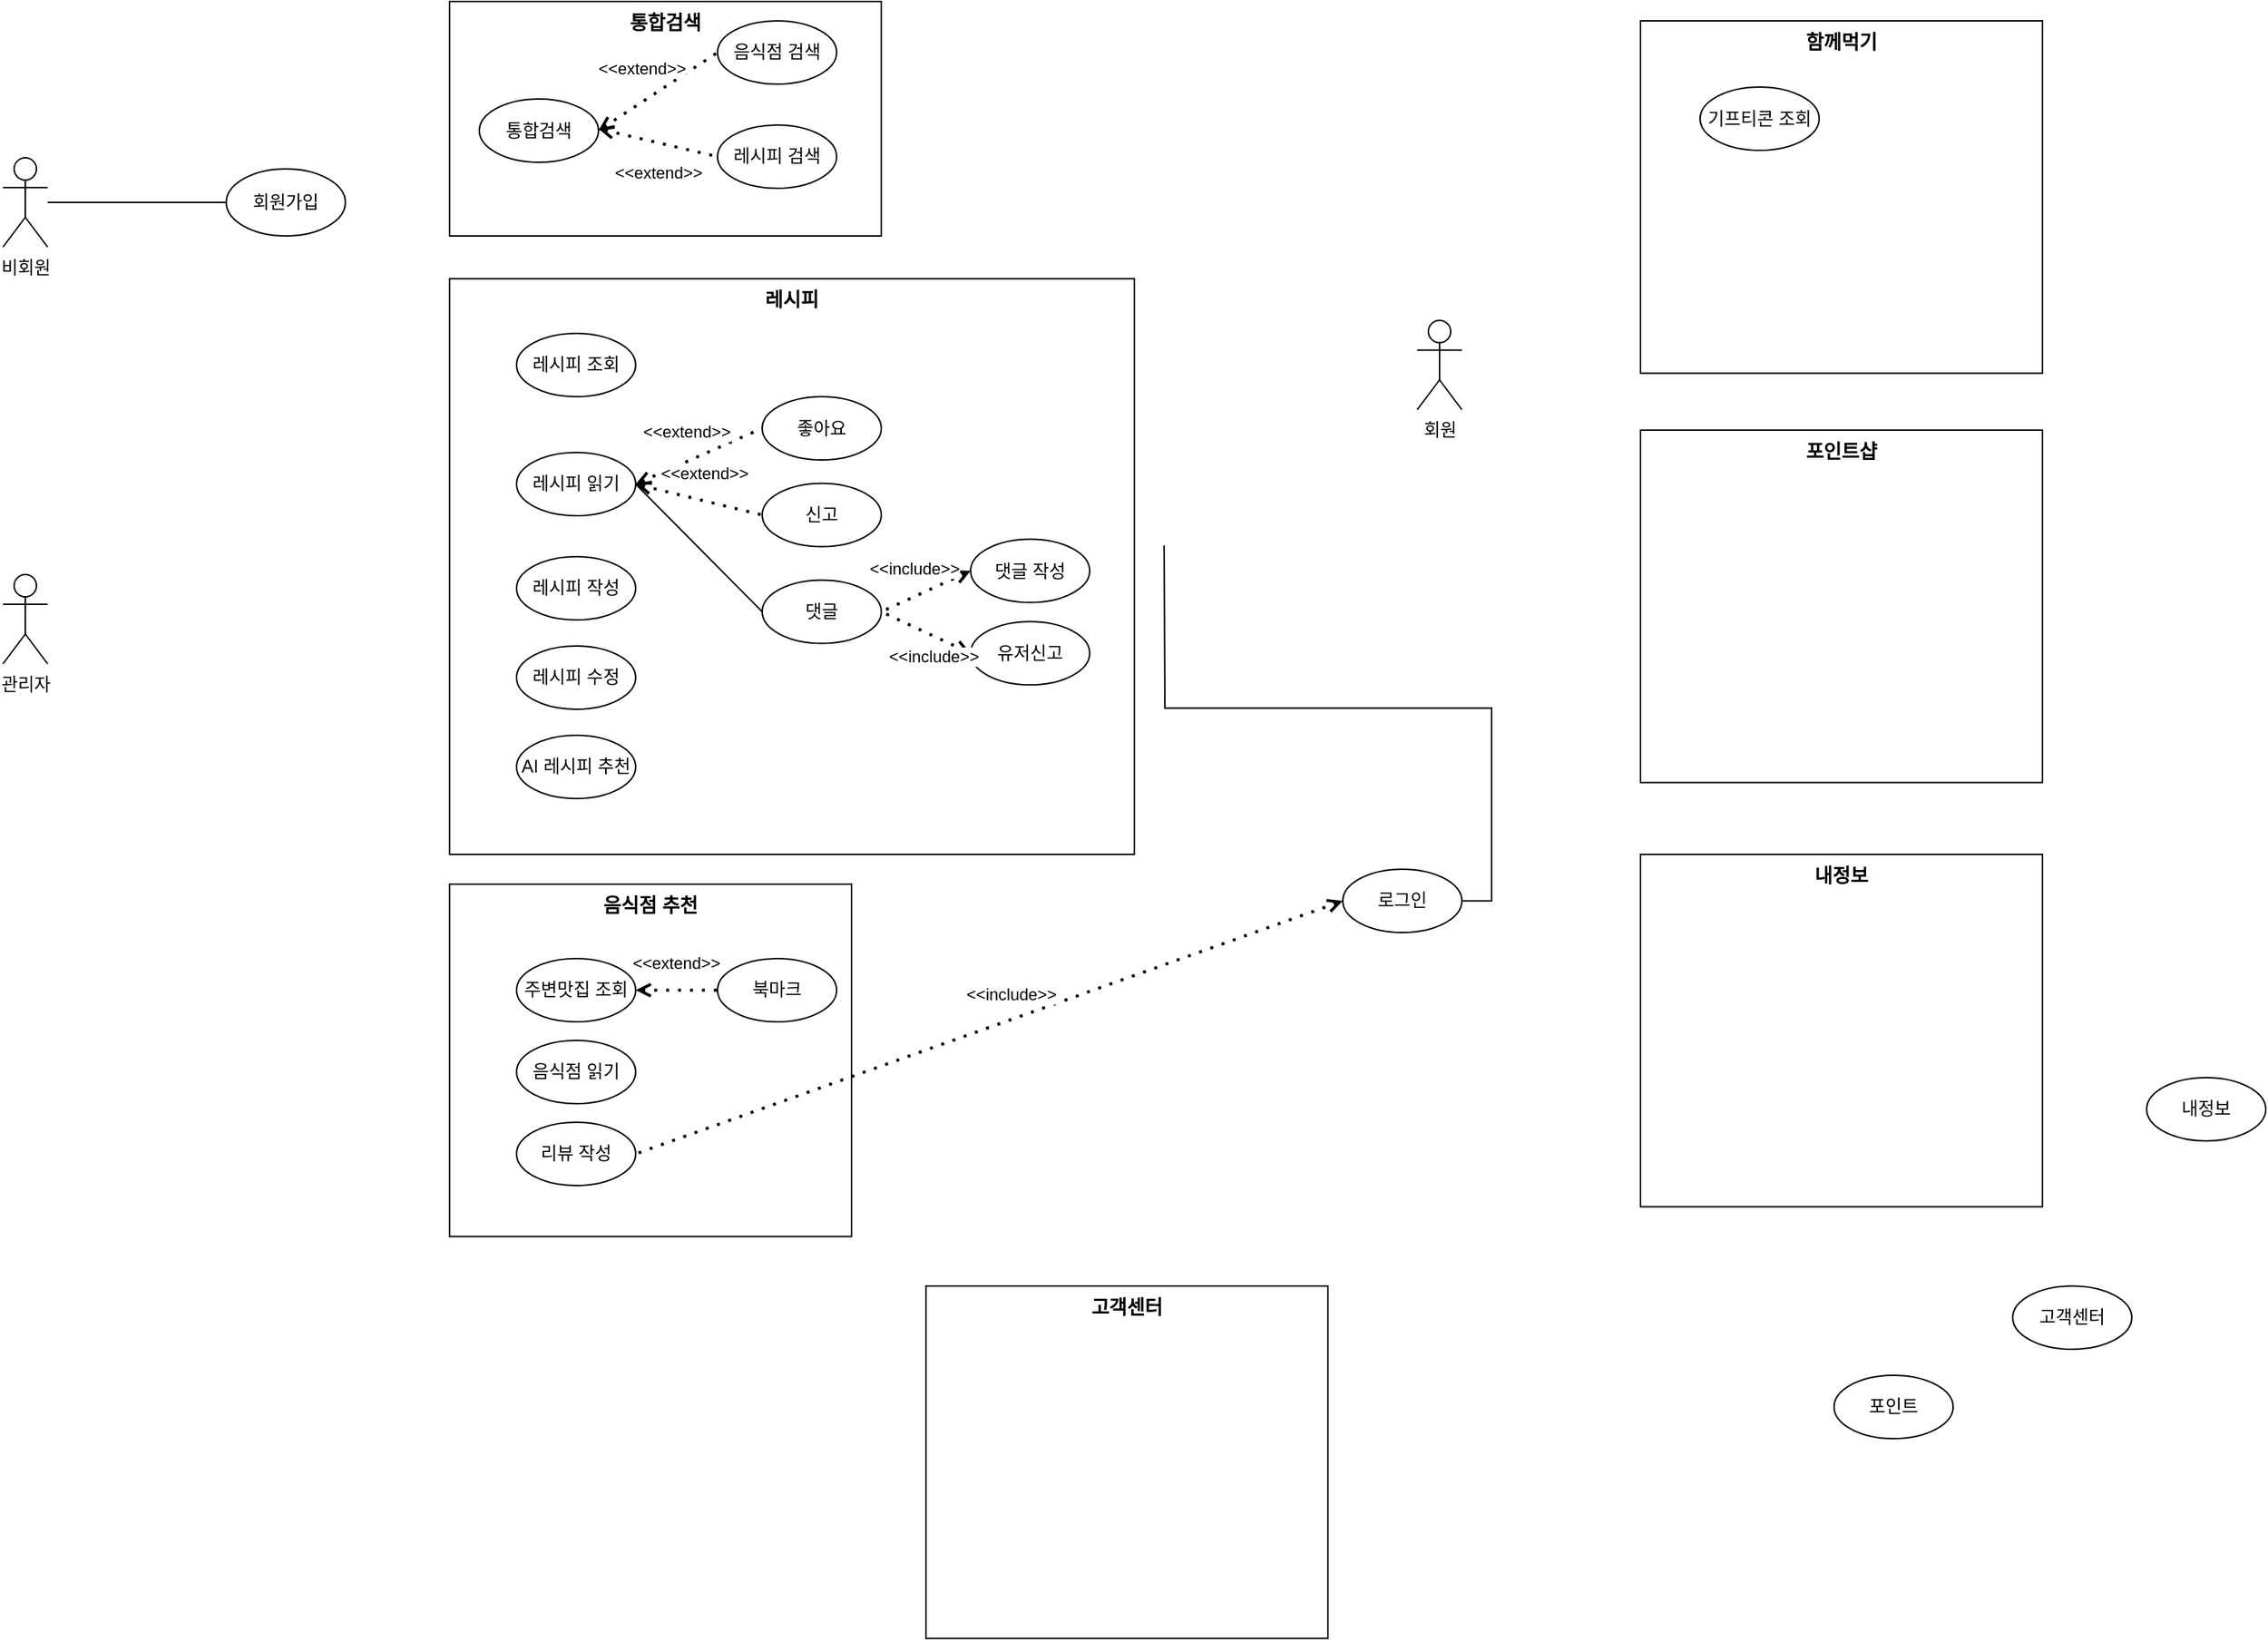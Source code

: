 <mxfile version="24.7.7">
  <diagram id="C5RBs43oDa-KdzZeNtuy" name="Page-1">
    <mxGraphModel dx="1287" dy="987" grid="1" gridSize="10" guides="1" tooltips="1" connect="1" arrows="1" fold="1" page="1" pageScale="1" pageWidth="827" pageHeight="1169" math="0" shadow="0">
      <root>
        <mxCell id="WIyWlLk6GJQsqaUBKTNV-0" />
        <mxCell id="WIyWlLk6GJQsqaUBKTNV-1" parent="WIyWlLk6GJQsqaUBKTNV-0" />
        <mxCell id="xehVfJE9UMpyUodYkDcd-84" value="함께먹기" style="rounded=0;whiteSpace=wrap;html=1;fontSize=13;verticalAlign=top;fontStyle=1" vertex="1" parent="WIyWlLk6GJQsqaUBKTNV-1">
          <mxGeometry x="1140" y="40" width="270" height="236.75" as="geometry" />
        </mxCell>
        <mxCell id="xehVfJE9UMpyUodYkDcd-76" value="음식점 추천" style="rounded=0;whiteSpace=wrap;html=1;fontSize=13;verticalAlign=top;fontStyle=1" vertex="1" parent="WIyWlLk6GJQsqaUBKTNV-1">
          <mxGeometry x="340" y="620" width="270" height="236.75" as="geometry" />
        </mxCell>
        <mxCell id="xehVfJE9UMpyUodYkDcd-74" value="레시피" style="rounded=0;whiteSpace=wrap;html=1;fontSize=13;verticalAlign=top;fontStyle=1" vertex="1" parent="WIyWlLk6GJQsqaUBKTNV-1">
          <mxGeometry x="340" y="213.25" width="460" height="386.75" as="geometry" />
        </mxCell>
        <mxCell id="xehVfJE9UMpyUodYkDcd-73" value="통합검색" style="rounded=0;whiteSpace=wrap;html=1;fontSize=13;verticalAlign=top;fontStyle=1" vertex="1" parent="WIyWlLk6GJQsqaUBKTNV-1">
          <mxGeometry x="340" y="27" width="290" height="157.5" as="geometry" />
        </mxCell>
        <mxCell id="xehVfJE9UMpyUodYkDcd-8" value="" style="edgeStyle=orthogonalEdgeStyle;rounded=0;orthogonalLoop=1;jettySize=auto;html=1;endArrow=none;endFill=0;" edge="1" parent="WIyWlLk6GJQsqaUBKTNV-1" source="xehVfJE9UMpyUodYkDcd-0" target="xehVfJE9UMpyUodYkDcd-7">
          <mxGeometry relative="1" as="geometry" />
        </mxCell>
        <mxCell id="xehVfJE9UMpyUodYkDcd-0" value="비회원" style="shape=umlActor;verticalLabelPosition=bottom;verticalAlign=top;html=1;outlineConnect=0;" vertex="1" parent="WIyWlLk6GJQsqaUBKTNV-1">
          <mxGeometry x="40" y="132" width="30" height="60" as="geometry" />
        </mxCell>
        <mxCell id="xehVfJE9UMpyUodYkDcd-4" value="회원" style="shape=umlActor;verticalLabelPosition=bottom;verticalAlign=top;html=1;outlineConnect=0;" vertex="1" parent="WIyWlLk6GJQsqaUBKTNV-1">
          <mxGeometry x="990" y="241.25" width="30" height="60" as="geometry" />
        </mxCell>
        <mxCell id="xehVfJE9UMpyUodYkDcd-5" value="관리자" style="shape=umlActor;verticalLabelPosition=bottom;verticalAlign=top;html=1;outlineConnect=0;" vertex="1" parent="WIyWlLk6GJQsqaUBKTNV-1">
          <mxGeometry x="40" y="412" width="30" height="60" as="geometry" />
        </mxCell>
        <mxCell id="xehVfJE9UMpyUodYkDcd-7" value="&lt;div style=&quot;&quot;&gt;&lt;span style=&quot;background-color: initial;&quot;&gt;회원가입&lt;/span&gt;&lt;/div&gt;" style="ellipse;whiteSpace=wrap;html=1;verticalAlign=middle;align=center;" vertex="1" parent="WIyWlLk6GJQsqaUBKTNV-1">
          <mxGeometry x="190" y="139.5" width="80" height="45" as="geometry" />
        </mxCell>
        <mxCell id="xehVfJE9UMpyUodYkDcd-88" style="edgeStyle=orthogonalEdgeStyle;rounded=0;orthogonalLoop=1;jettySize=auto;html=1;exitX=1;exitY=0.5;exitDx=0;exitDy=0;endArrow=none;endFill=0;" edge="1" parent="WIyWlLk6GJQsqaUBKTNV-1" source="xehVfJE9UMpyUodYkDcd-9">
          <mxGeometry relative="1" as="geometry">
            <mxPoint x="820" y="392.429" as="targetPoint" />
          </mxGeometry>
        </mxCell>
        <mxCell id="xehVfJE9UMpyUodYkDcd-9" value="로그인" style="ellipse;whiteSpace=wrap;html=1;" vertex="1" parent="WIyWlLk6GJQsqaUBKTNV-1">
          <mxGeometry x="940" y="610" width="80" height="42.5" as="geometry" />
        </mxCell>
        <mxCell id="xehVfJE9UMpyUodYkDcd-10" value="고객센터" style="ellipse;whiteSpace=wrap;html=1;" vertex="1" parent="WIyWlLk6GJQsqaUBKTNV-1">
          <mxGeometry x="1390" y="890" width="80" height="42.5" as="geometry" />
        </mxCell>
        <mxCell id="xehVfJE9UMpyUodYkDcd-11" value="통합검색" style="ellipse;whiteSpace=wrap;html=1;" vertex="1" parent="WIyWlLk6GJQsqaUBKTNV-1">
          <mxGeometry x="360" y="92.5" width="80" height="42.5" as="geometry" />
        </mxCell>
        <mxCell id="xehVfJE9UMpyUodYkDcd-12" value="레시피 조회" style="ellipse;whiteSpace=wrap;html=1;" vertex="1" parent="WIyWlLk6GJQsqaUBKTNV-1">
          <mxGeometry x="385" y="250" width="80" height="42.5" as="geometry" />
        </mxCell>
        <mxCell id="xehVfJE9UMpyUodYkDcd-13" value="주변맛집 조회" style="ellipse;whiteSpace=wrap;html=1;" vertex="1" parent="WIyWlLk6GJQsqaUBKTNV-1">
          <mxGeometry x="385" y="670" width="80" height="42.5" as="geometry" />
        </mxCell>
        <mxCell id="xehVfJE9UMpyUodYkDcd-14" value="음식점 읽기" style="ellipse;whiteSpace=wrap;html=1;" vertex="1" parent="WIyWlLk6GJQsqaUBKTNV-1">
          <mxGeometry x="385" y="725" width="80" height="42.5" as="geometry" />
        </mxCell>
        <mxCell id="xehVfJE9UMpyUodYkDcd-15" value="리뷰 작성" style="ellipse;whiteSpace=wrap;html=1;" vertex="1" parent="WIyWlLk6GJQsqaUBKTNV-1">
          <mxGeometry x="385" y="780" width="80" height="42.5" as="geometry" />
        </mxCell>
        <mxCell id="xehVfJE9UMpyUodYkDcd-16" value="내정보" style="ellipse;whiteSpace=wrap;html=1;" vertex="1" parent="WIyWlLk6GJQsqaUBKTNV-1">
          <mxGeometry x="1480" y="750" width="80" height="42.5" as="geometry" />
        </mxCell>
        <mxCell id="xehVfJE9UMpyUodYkDcd-17" value="포인트" style="ellipse;whiteSpace=wrap;html=1;" vertex="1" parent="WIyWlLk6GJQsqaUBKTNV-1">
          <mxGeometry x="1270" y="950" width="80" height="42.5" as="geometry" />
        </mxCell>
        <mxCell id="xehVfJE9UMpyUodYkDcd-21" value="레시피 검색" style="ellipse;whiteSpace=wrap;html=1;" vertex="1" parent="WIyWlLk6GJQsqaUBKTNV-1">
          <mxGeometry x="520" y="110" width="80" height="42.5" as="geometry" />
        </mxCell>
        <mxCell id="xehVfJE9UMpyUodYkDcd-22" value="음식점 검색&lt;span style=&quot;color: rgba(0, 0, 0, 0); font-family: monospace; font-size: 0px; text-align: start; text-wrap: nowrap;&quot;&gt;%3CmxGraphModel%3E%3Croot%3E%3CmxCell%20id%3D%220%22%2F%3E%3CmxCell%20id%3D%221%22%20parent%3D%220%22%2F%3E%3CmxCell%20id%3D%222%22%20value%3D%22%ED%86%B5%ED%95%A9%EA%B2%80%EC%83%89%22%20style%3D%22ellipse%3BwhiteSpace%3Dwrap%3Bhtml%3D1%3B%22%20vertex%3D%221%22%20parent%3D%221%22%3E%3CmxGeometry%20x%3D%22350%22%20y%3D%22690%22%20width%3D%2280%22%20height%3D%2242.5%22%20as%3D%22geometry%22%2F%3E%3C%2FmxCell%3E%3C%2Froot%3E%3C%2FmxGraphModel%3E&lt;/span&gt;" style="ellipse;whiteSpace=wrap;html=1;" vertex="1" parent="WIyWlLk6GJQsqaUBKTNV-1">
          <mxGeometry x="520" y="40" width="80" height="42.5" as="geometry" />
        </mxCell>
        <mxCell id="xehVfJE9UMpyUodYkDcd-23" value="&amp;lt;&amp;lt;extend&amp;gt;&amp;gt;" style="endArrow=none;dashed=1;html=1;dashPattern=1 3;strokeWidth=2;rounded=0;entryX=0;entryY=0.5;entryDx=0;entryDy=0;exitX=1;exitY=0.5;exitDx=0;exitDy=0;startArrow=open;startFill=0;verticalAlign=middle;" edge="1" parent="WIyWlLk6GJQsqaUBKTNV-1" source="xehVfJE9UMpyUodYkDcd-11" target="xehVfJE9UMpyUodYkDcd-22">
          <mxGeometry x="0.003" y="18" width="50" height="50" relative="1" as="geometry">
            <mxPoint x="350" y="242.5" as="sourcePoint" />
            <mxPoint x="400" y="192.5" as="targetPoint" />
            <mxPoint x="-1" as="offset" />
          </mxGeometry>
        </mxCell>
        <mxCell id="xehVfJE9UMpyUodYkDcd-24" value="&amp;lt;&amp;lt;extend&amp;gt;&amp;gt;" style="endArrow=none;dashed=1;html=1;dashPattern=1 3;strokeWidth=2;rounded=0;entryX=0;entryY=0.5;entryDx=0;entryDy=0;startArrow=open;startFill=0;verticalAlign=middle;" edge="1" parent="WIyWlLk6GJQsqaUBKTNV-1" target="xehVfJE9UMpyUodYkDcd-21">
          <mxGeometry x="0.112" y="-20" width="50" height="50" relative="1" as="geometry">
            <mxPoint x="440" y="112.5" as="sourcePoint" />
            <mxPoint x="530" y="71.5" as="targetPoint" />
            <mxPoint as="offset" />
          </mxGeometry>
        </mxCell>
        <mxCell id="xehVfJE9UMpyUodYkDcd-25" value="레시피 읽기" style="ellipse;whiteSpace=wrap;html=1;" vertex="1" parent="WIyWlLk6GJQsqaUBKTNV-1">
          <mxGeometry x="385" y="330" width="80" height="42.5" as="geometry" />
        </mxCell>
        <mxCell id="xehVfJE9UMpyUodYkDcd-26" value="레시피 작성" style="ellipse;whiteSpace=wrap;html=1;" vertex="1" parent="WIyWlLk6GJQsqaUBKTNV-1">
          <mxGeometry x="385" y="400" width="80" height="42.5" as="geometry" />
        </mxCell>
        <mxCell id="xehVfJE9UMpyUodYkDcd-78" value="좋아요" style="ellipse;whiteSpace=wrap;html=1;" vertex="1" parent="WIyWlLk6GJQsqaUBKTNV-1">
          <mxGeometry x="550" y="292.5" width="80" height="42.5" as="geometry" />
        </mxCell>
        <mxCell id="xehVfJE9UMpyUodYkDcd-80" value="&amp;lt;&amp;lt;extend&amp;gt;&amp;gt;" style="endArrow=none;dashed=1;html=1;dashPattern=1 3;strokeWidth=2;rounded=0;exitX=1;exitY=0.5;exitDx=0;exitDy=0;startArrow=open;startFill=0;verticalAlign=middle;entryX=0;entryY=0.5;entryDx=0;entryDy=0;" edge="1" parent="WIyWlLk6GJQsqaUBKTNV-1" source="xehVfJE9UMpyUodYkDcd-25" target="xehVfJE9UMpyUodYkDcd-78">
          <mxGeometry x="0.003" y="18" width="50" height="50" relative="1" as="geometry">
            <mxPoint x="450" y="124" as="sourcePoint" />
            <mxPoint x="530" y="200" as="targetPoint" />
            <mxPoint x="-1" as="offset" />
          </mxGeometry>
        </mxCell>
        <mxCell id="xehVfJE9UMpyUodYkDcd-81" value="북마크" style="ellipse;whiteSpace=wrap;html=1;" vertex="1" parent="WIyWlLk6GJQsqaUBKTNV-1">
          <mxGeometry x="520" y="670" width="80" height="42.5" as="geometry" />
        </mxCell>
        <mxCell id="xehVfJE9UMpyUodYkDcd-82" value="&amp;lt;&amp;lt;extend&amp;gt;&amp;gt;" style="endArrow=none;dashed=1;html=1;dashPattern=1 3;strokeWidth=2;rounded=0;exitX=1;exitY=0.5;exitDx=0;exitDy=0;startArrow=open;startFill=0;verticalAlign=middle;entryX=0;entryY=0.5;entryDx=0;entryDy=0;" edge="1" parent="WIyWlLk6GJQsqaUBKTNV-1" source="xehVfJE9UMpyUodYkDcd-13" target="xehVfJE9UMpyUodYkDcd-81">
          <mxGeometry x="0.003" y="18" width="50" height="50" relative="1" as="geometry">
            <mxPoint x="475" y="421" as="sourcePoint" />
            <mxPoint x="530" y="421" as="targetPoint" />
            <mxPoint x="-1" as="offset" />
          </mxGeometry>
        </mxCell>
        <mxCell id="xehVfJE9UMpyUodYkDcd-83" value="&amp;lt;&amp;lt;include&amp;gt;&amp;gt;" style="endArrow=none;dashed=1;html=1;dashPattern=1 3;strokeWidth=2;rounded=0;entryX=1;entryY=0.5;entryDx=0;entryDy=0;startArrow=open;startFill=0;verticalAlign=middle;exitX=0;exitY=0.5;exitDx=0;exitDy=0;" edge="1" parent="WIyWlLk6GJQsqaUBKTNV-1" source="xehVfJE9UMpyUodYkDcd-9" target="xehVfJE9UMpyUodYkDcd-15">
          <mxGeometry x="-0.084" y="-16" width="50" height="50" relative="1" as="geometry">
            <mxPoint x="690" y="402" as="sourcePoint" />
            <mxPoint x="475" y="411" as="targetPoint" />
            <mxPoint as="offset" />
          </mxGeometry>
        </mxCell>
        <mxCell id="xehVfJE9UMpyUodYkDcd-91" value="기프티콘 조회" style="ellipse;whiteSpace=wrap;html=1;" vertex="1" parent="WIyWlLk6GJQsqaUBKTNV-1">
          <mxGeometry x="1180" y="84.5" width="80" height="42.5" as="geometry" />
        </mxCell>
        <mxCell id="xehVfJE9UMpyUodYkDcd-92" value="AI 레시피 추천" style="ellipse;whiteSpace=wrap;html=1;" vertex="1" parent="WIyWlLk6GJQsqaUBKTNV-1">
          <mxGeometry x="385" y="520" width="80" height="42.5" as="geometry" />
        </mxCell>
        <mxCell id="xehVfJE9UMpyUodYkDcd-93" value="포인트샵" style="rounded=0;whiteSpace=wrap;html=1;fontSize=13;verticalAlign=top;fontStyle=1" vertex="1" parent="WIyWlLk6GJQsqaUBKTNV-1">
          <mxGeometry x="1140" y="315" width="270" height="236.75" as="geometry" />
        </mxCell>
        <mxCell id="xehVfJE9UMpyUodYkDcd-94" value="내정보" style="rounded=0;whiteSpace=wrap;html=1;fontSize=13;verticalAlign=top;fontStyle=1" vertex="1" parent="WIyWlLk6GJQsqaUBKTNV-1">
          <mxGeometry x="1140" y="600" width="270" height="236.75" as="geometry" />
        </mxCell>
        <mxCell id="xehVfJE9UMpyUodYkDcd-95" value="고객센터" style="rounded=0;whiteSpace=wrap;html=1;fontSize=13;verticalAlign=top;fontStyle=1" vertex="1" parent="WIyWlLk6GJQsqaUBKTNV-1">
          <mxGeometry x="660" y="890" width="270" height="236.75" as="geometry" />
        </mxCell>
        <mxCell id="xehVfJE9UMpyUodYkDcd-96" value="신고" style="ellipse;whiteSpace=wrap;html=1;" vertex="1" parent="WIyWlLk6GJQsqaUBKTNV-1">
          <mxGeometry x="550" y="350.75" width="80" height="42.5" as="geometry" />
        </mxCell>
        <mxCell id="xehVfJE9UMpyUodYkDcd-98" value="&amp;lt;&amp;lt;extend&amp;gt;&amp;gt;" style="endArrow=none;dashed=1;html=1;dashPattern=1 3;strokeWidth=2;rounded=0;startArrow=open;startFill=0;verticalAlign=middle;entryX=0;entryY=0.5;entryDx=0;entryDy=0;exitX=1;exitY=0.5;exitDx=0;exitDy=0;" edge="1" parent="WIyWlLk6GJQsqaUBKTNV-1" source="xehVfJE9UMpyUodYkDcd-25" target="xehVfJE9UMpyUodYkDcd-96">
          <mxGeometry x="0.003" y="18" width="50" height="50" relative="1" as="geometry">
            <mxPoint x="470" y="270" as="sourcePoint" />
            <mxPoint x="560" y="266" as="targetPoint" />
            <mxPoint x="-1" as="offset" />
          </mxGeometry>
        </mxCell>
        <mxCell id="xehVfJE9UMpyUodYkDcd-99" value="레시피 수정" style="ellipse;whiteSpace=wrap;html=1;" vertex="1" parent="WIyWlLk6GJQsqaUBKTNV-1">
          <mxGeometry x="385" y="460" width="80" height="42.5" as="geometry" />
        </mxCell>
        <mxCell id="xehVfJE9UMpyUodYkDcd-100" value="댓글" style="ellipse;whiteSpace=wrap;html=1;" vertex="1" parent="WIyWlLk6GJQsqaUBKTNV-1">
          <mxGeometry x="550" y="415.75" width="80" height="42.5" as="geometry" />
        </mxCell>
        <mxCell id="xehVfJE9UMpyUodYkDcd-101" value="&amp;lt;&amp;lt;include&amp;gt;&amp;gt;" style="endArrow=none;dashed=1;html=1;dashPattern=1 3;strokeWidth=2;rounded=0;entryX=1;entryY=0.5;entryDx=0;entryDy=0;startArrow=open;startFill=0;verticalAlign=middle;exitX=0;exitY=0.5;exitDx=0;exitDy=0;" edge="1" parent="WIyWlLk6GJQsqaUBKTNV-1" source="xehVfJE9UMpyUodYkDcd-105" target="xehVfJE9UMpyUodYkDcd-100">
          <mxGeometry x="0.019" y="-17" width="50" height="50" relative="1" as="geometry">
            <mxPoint x="895.0" y="393.25" as="sourcePoint" />
            <mxPoint x="810.0" y="285.75" as="targetPoint" />
            <mxPoint as="offset" />
          </mxGeometry>
        </mxCell>
        <mxCell id="xehVfJE9UMpyUodYkDcd-102" value="유저신고" style="ellipse;whiteSpace=wrap;html=1;" vertex="1" parent="WIyWlLk6GJQsqaUBKTNV-1">
          <mxGeometry x="690" y="443.63" width="80" height="42.5" as="geometry" />
        </mxCell>
        <mxCell id="xehVfJE9UMpyUodYkDcd-104" value="" style="endArrow=none;html=1;rounded=0;entryX=1;entryY=0.5;entryDx=0;entryDy=0;exitX=0;exitY=0.5;exitDx=0;exitDy=0;" edge="1" parent="WIyWlLk6GJQsqaUBKTNV-1" source="xehVfJE9UMpyUodYkDcd-100" target="xehVfJE9UMpyUodYkDcd-25">
          <mxGeometry width="50" height="50" relative="1" as="geometry">
            <mxPoint x="600" y="340" as="sourcePoint" />
            <mxPoint x="650" y="290" as="targetPoint" />
          </mxGeometry>
        </mxCell>
        <mxCell id="xehVfJE9UMpyUodYkDcd-105" value="댓글 작성" style="ellipse;whiteSpace=wrap;html=1;" vertex="1" parent="WIyWlLk6GJQsqaUBKTNV-1">
          <mxGeometry x="690" y="388.25" width="80" height="42.5" as="geometry" />
        </mxCell>
        <mxCell id="xehVfJE9UMpyUodYkDcd-106" value="&amp;lt;&amp;lt;include&amp;gt;&amp;gt;" style="endArrow=none;dashed=1;html=1;dashPattern=1 3;strokeWidth=2;rounded=0;entryX=1;entryY=0.5;entryDx=0;entryDy=0;startArrow=open;startFill=0;verticalAlign=middle;exitX=0;exitY=0.5;exitDx=0;exitDy=0;" edge="1" parent="WIyWlLk6GJQsqaUBKTNV-1" source="xehVfJE9UMpyUodYkDcd-102" target="xehVfJE9UMpyUodYkDcd-100">
          <mxGeometry x="-0.357" y="12" width="50" height="50" relative="1" as="geometry">
            <mxPoint x="680" y="419.25" as="sourcePoint" />
            <mxPoint x="640" y="447.25" as="targetPoint" />
            <mxPoint as="offset" />
          </mxGeometry>
        </mxCell>
      </root>
    </mxGraphModel>
  </diagram>
</mxfile>
